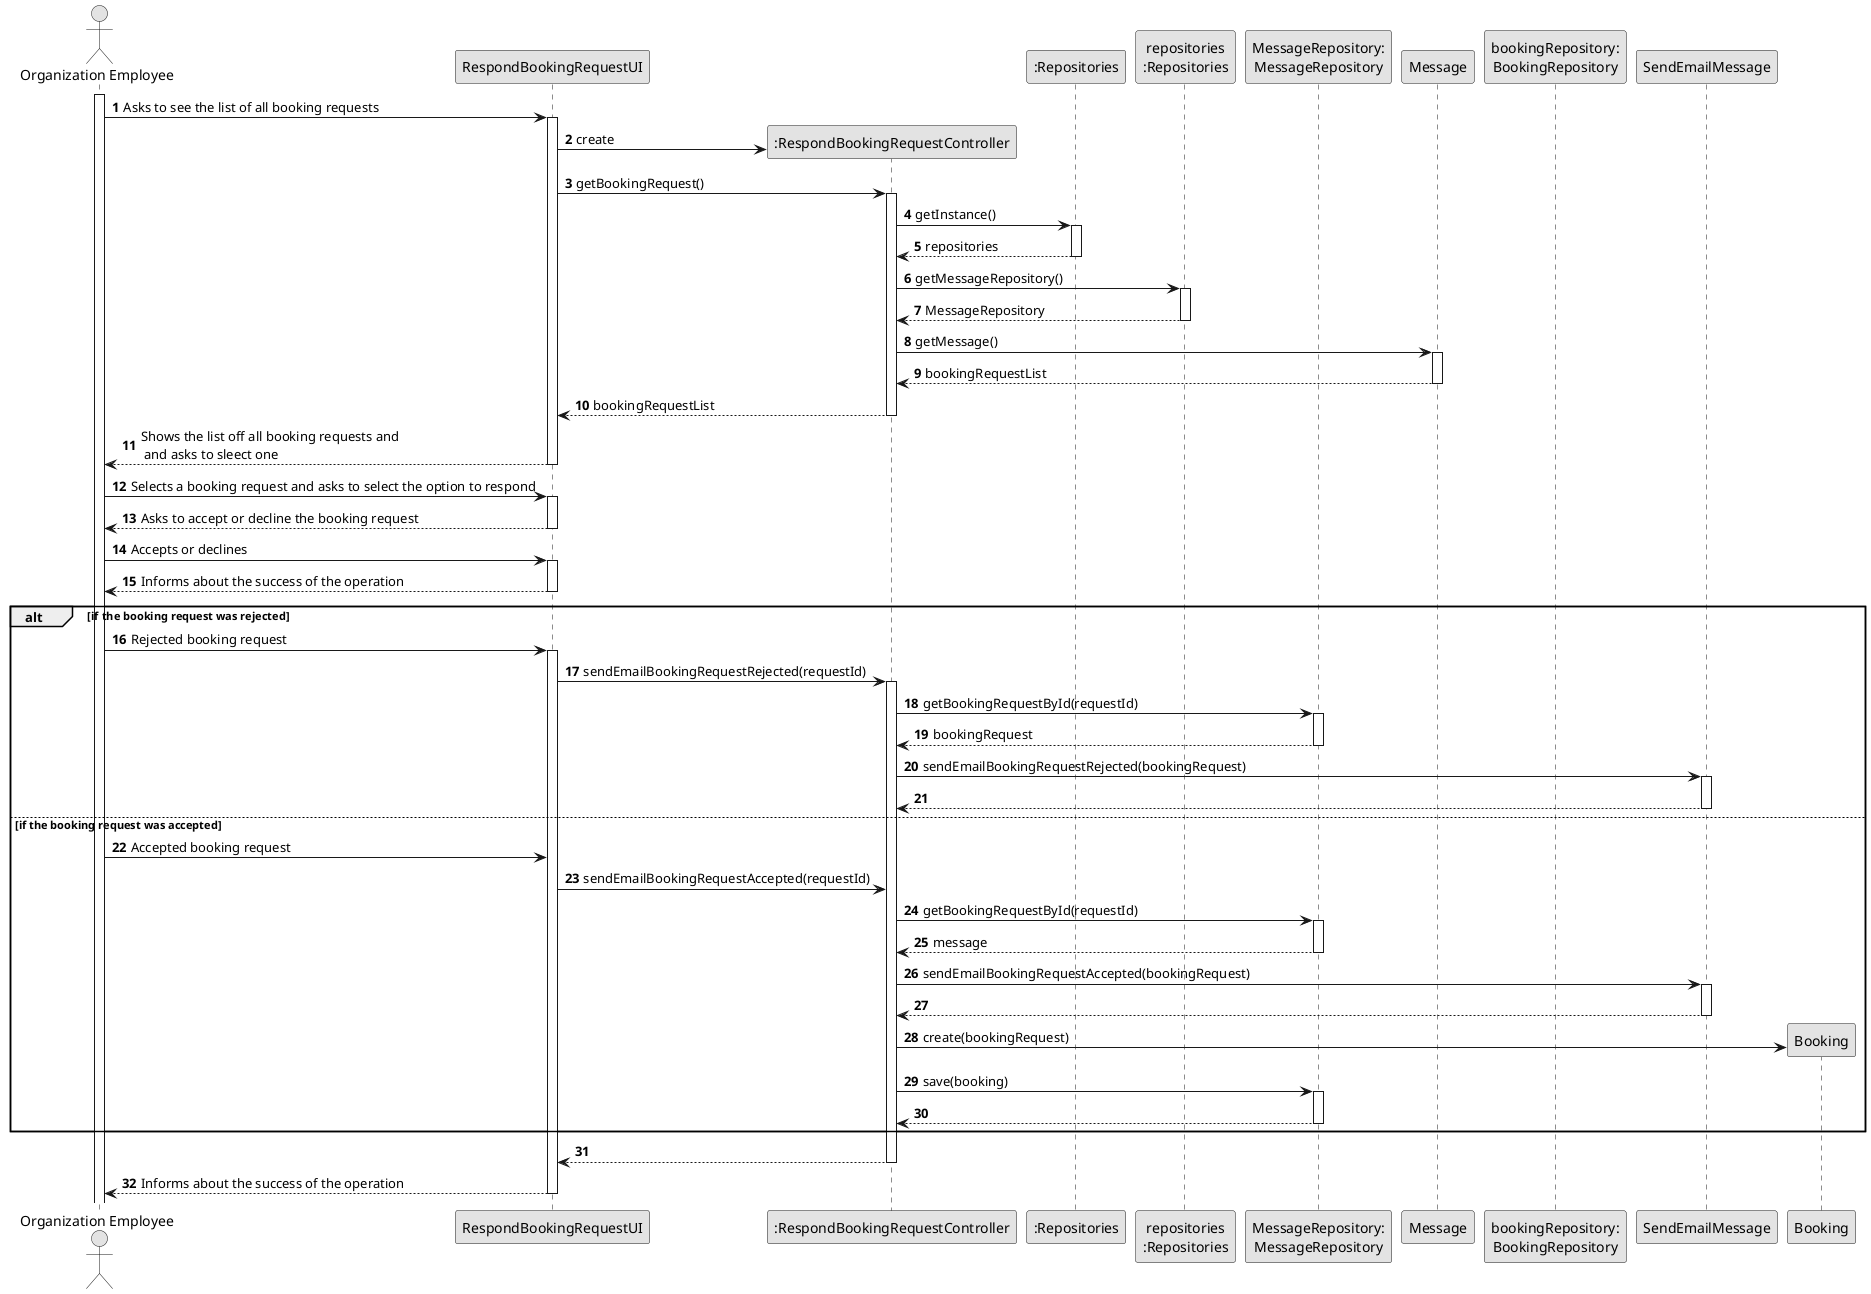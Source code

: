 @startuml
skinparam monochrome true
skinparam packageStyle rectangle
skinparam shadowing false

autonumber

'hide footbox
actor "Organization Employee" as ADM
participant "RespondBookingRequestUI" as UI
participant ":RespondBookingRequestController" as CTRL
participant ":Repositories" as RepositorySingleton
participant "repositories\n:Repositories" as PLAT
participant "MessageRepository:\nMessageRepository" as MessageRepository
participant "Message" as Message
participant "bookingRepository:\nBookingRepository" as BookingRepository

activate ADM

        ADM -> UI : Asks to see the list of all booking requests

        activate UI

'            UI --> ADM : requests data (reference, description,  informal \n description, technical description, duration, cost)
            'create CTRL
            UI -> CTRL** : create

            UI -> CTRL : getBookingRequest()
            activate CTRL

                CTRL -> RepositorySingleton : getInstance()
                activate RepositorySingleton

                    RepositorySingleton --> CTRL: repositories
                deactivate RepositorySingleton

                CTRL -> PLAT : getMessageRepository()
                activate PLAT

                    PLAT --> CTRL: MessageRepository
                deactivate PLAT

                CTRL -> Message : getMessage()
                activate Message

                   Message --> CTRL : bookingRequestList
                deactivate Message

                CTRL --> UI : bookingRequestList
            deactivate CTRL

            UI --> ADM : Shows the list off all booking requests and \n and asks to sleect one
        deactivate UI

    ADM -> UI : Selects a booking request and asks to select the option to respond
    activate UI

        UI --> ADM : Asks to accept or decline the booking request
    deactivate UI

    ADM -> UI : Accepts or declines
    activate UI

    UI --> ADM : Informs about the success of the operation

    deactivate UI

    alt if the booking request was rejected




   ADM -> UI : Rejected booking request

   activate UI

   UI -> CTRL : sendEmailBookingRequestRejected(requestId)



   activate CTRL

   CTRL -> MessageRepository: getBookingRequestById(requestId)

   activate MessageRepository

   MessageRepository --> CTRL : bookingRequest

   deactivate MessageRepository


   CTRL -> SendEmailMessage : sendEmailBookingRequestRejected(bookingRequest)


   activate SendEmailMessage

   SendEmailMessage --> CTRL :



   deactivate SendEmailMessage

    else if the booking request was accepted

    ADM -> UI : Accepted booking request



       UI -> CTRL : sendEmailBookingRequestAccepted(requestId)

      CTRL -> MessageRepository: getBookingRequestById(requestId)

       activate MessageRepository

       MessageRepository --> CTRL : message

       deactivate MessageRepository


    CTRL -> SendEmailMessage : sendEmailBookingRequestAccepted(bookingRequest)

    activate SendEmailMessage

    SendEmailMessage --> CTRL :

    deactivate SendEmailMessage

    CTRL -> Booking** : create(bookingRequest)

    CTRL -> MessageRepository : save(booking)

    activate MessageRepository

    MessageRepository --> CTRL :

    deactivate MessageRepository



    end

    CTRL --> UI:

    deactivate CTRL

    UI --> ADM : Informs about the success of the operation

    deactivate UI


@enduml